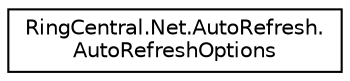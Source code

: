 digraph "Graphical Class Hierarchy"
{
 // LATEX_PDF_SIZE
  edge [fontname="Helvetica",fontsize="10",labelfontname="Helvetica",labelfontsize="10"];
  node [fontname="Helvetica",fontsize="10",shape=record];
  rankdir="LR";
  Node0 [label="RingCentral.Net.AutoRefresh.\lAutoRefreshOptions",height=0.2,width=0.4,color="black", fillcolor="white", style="filled",URL="$classRingCentral_1_1Net_1_1AutoRefresh_1_1AutoRefreshOptions.html",tooltip=" "];
}
